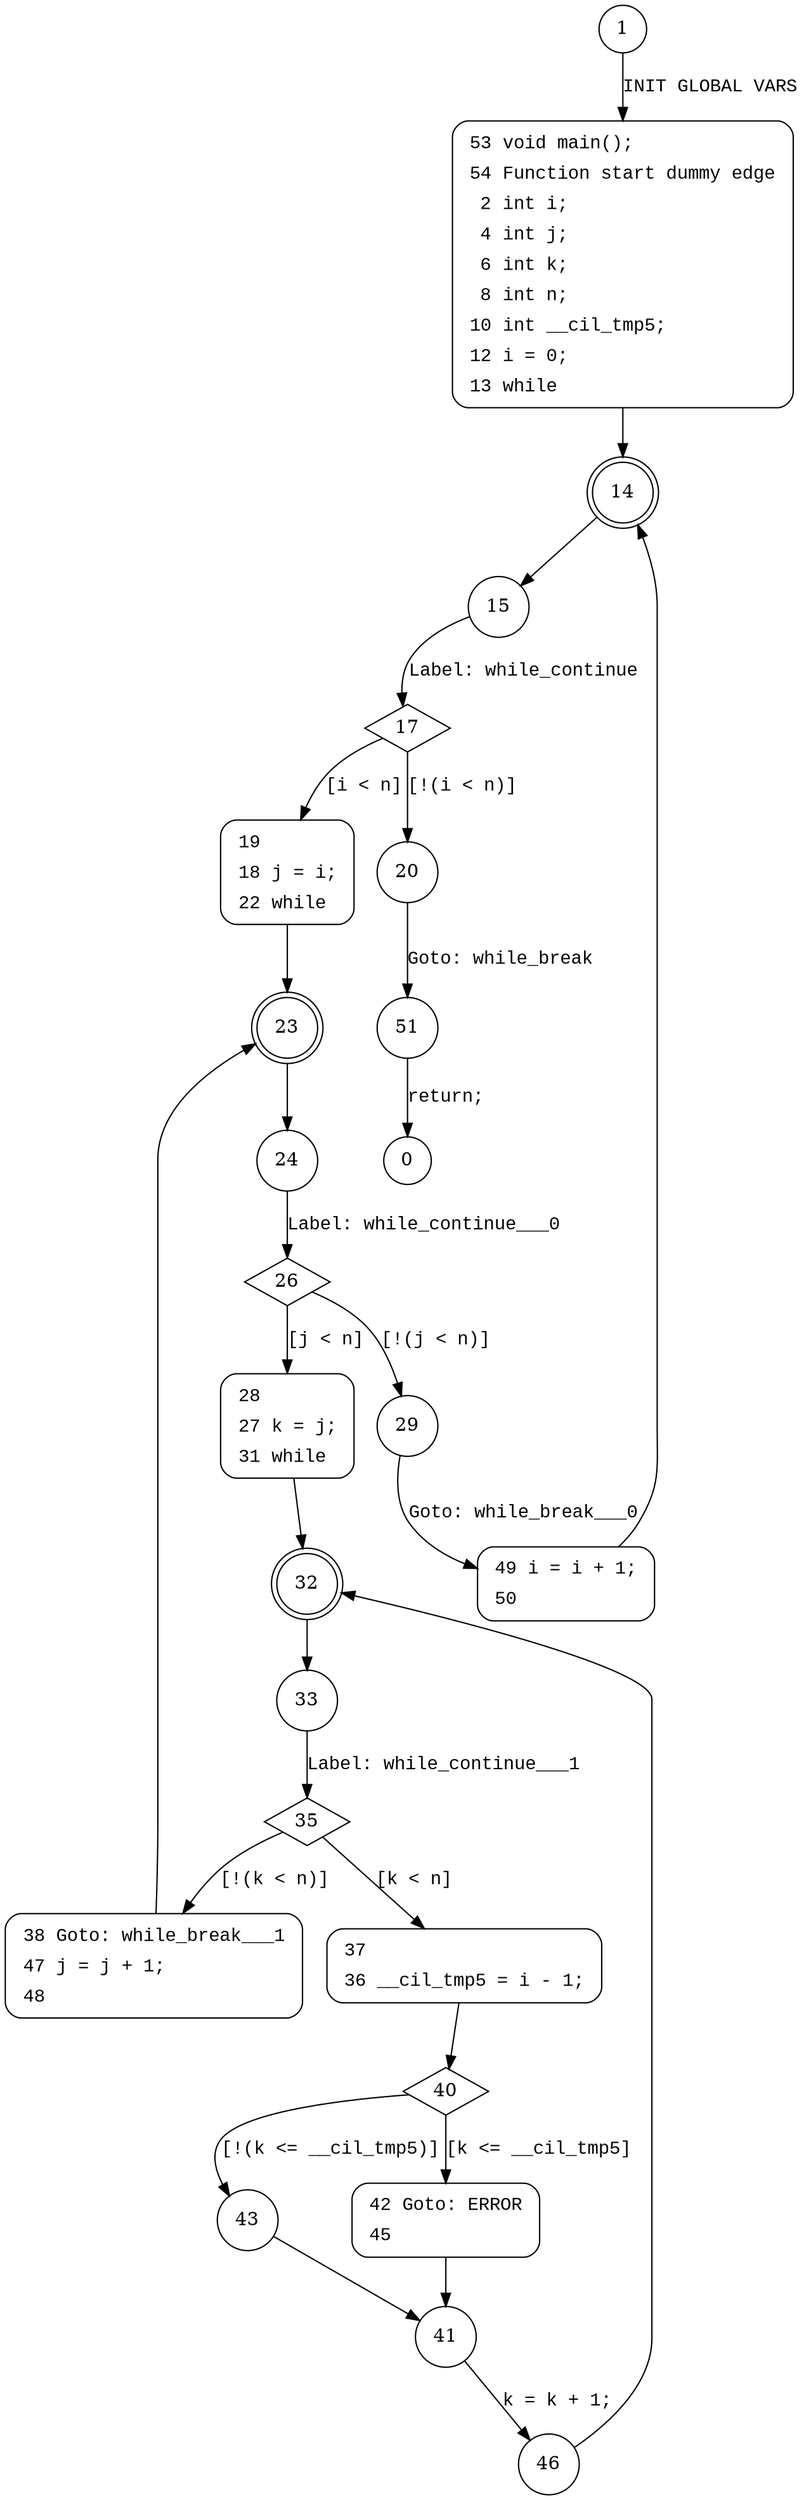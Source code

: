digraph main {
1 [shape="circle"]
53 [shape="circle"]
14 [shape="doublecircle"]
15 [shape="circle"]
17 [shape="diamond"]
20 [shape="circle"]
19 [shape="circle"]
23 [shape="doublecircle"]
24 [shape="circle"]
26 [shape="diamond"]
29 [shape="circle"]
28 [shape="circle"]
32 [shape="doublecircle"]
33 [shape="circle"]
35 [shape="diamond"]
38 [shape="circle"]
37 [shape="circle"]
40 [shape="diamond"]
43 [shape="circle"]
42 [shape="circle"]
41 [shape="circle"]
46 [shape="circle"]
49 [shape="circle"]
51 [shape="circle"]
0 [shape="circle"]
53 [style="filled,bold" penwidth="1" fillcolor="white" fontname="Courier New" shape="Mrecord" label=<<table border="0" cellborder="0" cellpadding="3" bgcolor="white"><tr><td align="right">53</td><td align="left">void main();</td></tr><tr><td align="right">54</td><td align="left">Function start dummy edge</td></tr><tr><td align="right">2</td><td align="left">int i;</td></tr><tr><td align="right">4</td><td align="left">int j;</td></tr><tr><td align="right">6</td><td align="left">int k;</td></tr><tr><td align="right">8</td><td align="left">int n;</td></tr><tr><td align="right">10</td><td align="left">int __cil_tmp5;</td></tr><tr><td align="right">12</td><td align="left">i = 0;</td></tr><tr><td align="right">13</td><td align="left">while</td></tr></table>>]
53 -> 14[label=""]
19 [style="filled,bold" penwidth="1" fillcolor="white" fontname="Courier New" shape="Mrecord" label=<<table border="0" cellborder="0" cellpadding="3" bgcolor="white"><tr><td align="right">19</td><td align="left"></td></tr><tr><td align="right">18</td><td align="left">j = i;</td></tr><tr><td align="right">22</td><td align="left">while</td></tr></table>>]
19 -> 23[label=""]
28 [style="filled,bold" penwidth="1" fillcolor="white" fontname="Courier New" shape="Mrecord" label=<<table border="0" cellborder="0" cellpadding="3" bgcolor="white"><tr><td align="right">28</td><td align="left"></td></tr><tr><td align="right">27</td><td align="left">k = j;</td></tr><tr><td align="right">31</td><td align="left">while</td></tr></table>>]
28 -> 32[label=""]
37 [style="filled,bold" penwidth="1" fillcolor="white" fontname="Courier New" shape="Mrecord" label=<<table border="0" cellborder="0" cellpadding="3" bgcolor="white"><tr><td align="right">37</td><td align="left"></td></tr><tr><td align="right">36</td><td align="left">__cil_tmp5 = i - 1;</td></tr></table>>]
37 -> 40[label=""]
42 [style="filled,bold" penwidth="1" fillcolor="white" fontname="Courier New" shape="Mrecord" label=<<table border="0" cellborder="0" cellpadding="3" bgcolor="white"><tr><td align="right">42</td><td align="left">Goto: ERROR</td></tr><tr><td align="right">45</td><td align="left"></td></tr></table>>]
42 -> 41[label=""]
38 [style="filled,bold" penwidth="1" fillcolor="white" fontname="Courier New" shape="Mrecord" label=<<table border="0" cellborder="0" cellpadding="3" bgcolor="white"><tr><td align="right">38</td><td align="left">Goto: while_break___1</td></tr><tr><td align="right">47</td><td align="left">j = j + 1;</td></tr><tr><td align="right">48</td><td align="left"></td></tr></table>>]
38 -> 23[label=""]
49 [style="filled,bold" penwidth="1" fillcolor="white" fontname="Courier New" shape="Mrecord" label=<<table border="0" cellborder="0" cellpadding="3" bgcolor="white"><tr><td align="right">49</td><td align="left">i = i + 1;</td></tr><tr><td align="right">50</td><td align="left"></td></tr></table>>]
49 -> 14[label=""]
1 -> 53 [label="INIT GLOBAL VARS" fontname="Courier New"]
14 -> 15 [label="" fontname="Courier New"]
17 -> 20 [label="[!(i < n)]" fontname="Courier New"]
17 -> 19 [label="[i < n]" fontname="Courier New"]
23 -> 24 [label="" fontname="Courier New"]
26 -> 29 [label="[!(j < n)]" fontname="Courier New"]
26 -> 28 [label="[j < n]" fontname="Courier New"]
32 -> 33 [label="" fontname="Courier New"]
35 -> 38 [label="[!(k < n)]" fontname="Courier New"]
35 -> 37 [label="[k < n]" fontname="Courier New"]
40 -> 43 [label="[!(k <= __cil_tmp5)]" fontname="Courier New"]
40 -> 42 [label="[k <= __cil_tmp5]" fontname="Courier New"]
41 -> 46 [label="k = k + 1;" fontname="Courier New"]
43 -> 41 [label="" fontname="Courier New"]
29 -> 49 [label="Goto: while_break___0" fontname="Courier New"]
20 -> 51 [label="Goto: while_break" fontname="Courier New"]
15 -> 17 [label="Label: while_continue" fontname="Courier New"]
24 -> 26 [label="Label: while_continue___0" fontname="Courier New"]
33 -> 35 [label="Label: while_continue___1" fontname="Courier New"]
46 -> 32 [label="" fontname="Courier New"]
51 -> 0 [label="return;" fontname="Courier New"]
}